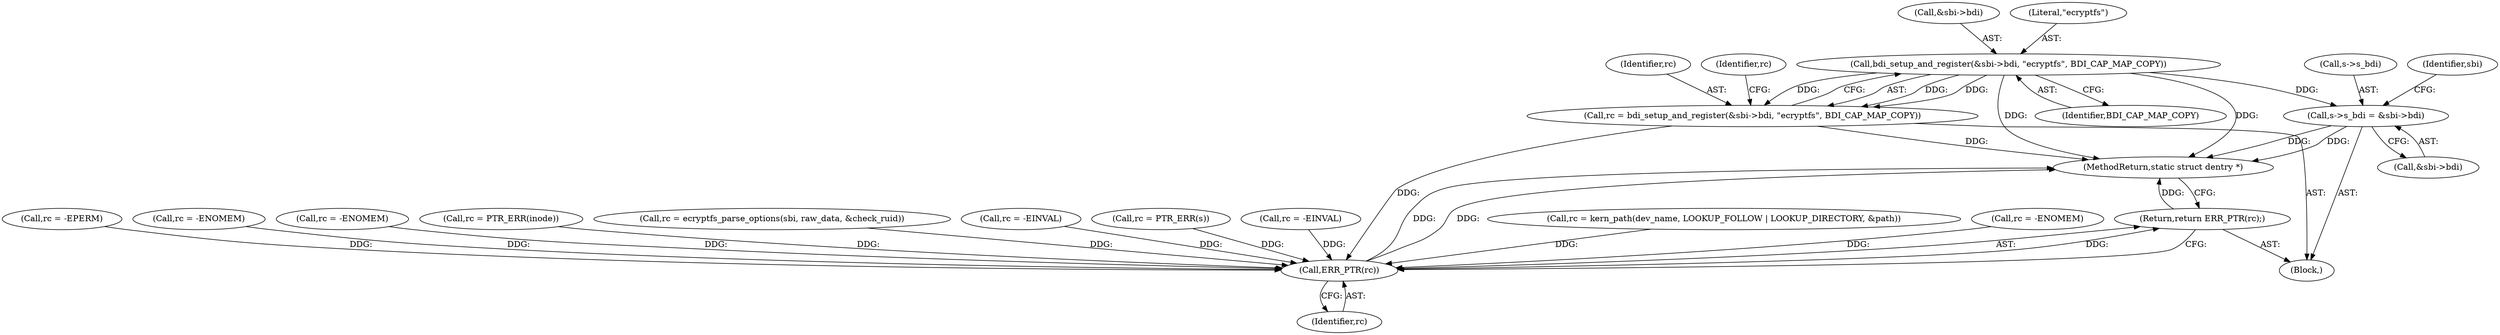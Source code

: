 digraph "0_linux_69c433ed2ecd2d3264efd7afec4439524b319121@pointer" {
"1000167" [label="(Call,bdi_setup_and_register(&sbi->bdi, \"ecryptfs\", BDI_CAP_MAP_COPY))"];
"1000165" [label="(Call,rc = bdi_setup_and_register(&sbi->bdi, \"ecryptfs\", BDI_CAP_MAP_COPY))"];
"1000428" [label="(Call,ERR_PTR(rc))"];
"1000427" [label="(Return,return ERR_PTR(rc);)"];
"1000180" [label="(Call,s->s_bdi = &sbi->bdi)"];
"1000108" [label="(Block,)"];
"1000206" [label="(Call,rc = kern_path(dev_name, LOOKUP_FOLLOW | LOOKUP_DIRECTORY, &path))"];
"1000189" [label="(Identifier,sbi)"];
"1000184" [label="(Call,&sbi->bdi)"];
"1000167" [label="(Call,bdi_setup_and_register(&sbi->bdi, \"ecryptfs\", BDI_CAP_MAP_COPY))"];
"1000375" [label="(Call,rc = -ENOMEM)"];
"1000180" [label="(Call,s->s_bdi = &sbi->bdi)"];
"1000166" [label="(Identifier,rc)"];
"1000253" [label="(Call,rc = -EPERM)"];
"1000173" [label="(Identifier,BDI_CAP_MAP_COPY)"];
"1000129" [label="(Call,rc = -ENOMEM)"];
"1000428" [label="(Call,ERR_PTR(rc))"];
"1000427" [label="(Return,return ERR_PTR(rc);)"];
"1000168" [label="(Call,&sbi->bdi)"];
"1000370" [label="(Call,rc = -ENOMEM)"];
"1000165" [label="(Call,rc = bdi_setup_and_register(&sbi->bdi, \"ecryptfs\", BDI_CAP_MAP_COPY))"];
"1000175" [label="(Identifier,rc)"];
"1000172" [label="(Literal,\"ecryptfs\")"];
"1000350" [label="(Call,rc = PTR_ERR(inode))"];
"1000181" [label="(Call,s->s_bdi)"];
"1000134" [label="(Call,rc = ecryptfs_parse_options(sbi, raw_data, &check_ruid))"];
"1000234" [label="(Call,rc = -EINVAL)"];
"1000429" [label="(Identifier,rc)"];
"1000160" [label="(Call,rc = PTR_ERR(s))"];
"1000430" [label="(MethodReturn,static struct dentry *)"];
"1000327" [label="(Call,rc = -EINVAL)"];
"1000167" -> "1000165"  [label="AST: "];
"1000167" -> "1000173"  [label="CFG: "];
"1000168" -> "1000167"  [label="AST: "];
"1000172" -> "1000167"  [label="AST: "];
"1000173" -> "1000167"  [label="AST: "];
"1000165" -> "1000167"  [label="CFG: "];
"1000167" -> "1000430"  [label="DDG: "];
"1000167" -> "1000430"  [label="DDG: "];
"1000167" -> "1000165"  [label="DDG: "];
"1000167" -> "1000165"  [label="DDG: "];
"1000167" -> "1000165"  [label="DDG: "];
"1000167" -> "1000180"  [label="DDG: "];
"1000165" -> "1000108"  [label="AST: "];
"1000166" -> "1000165"  [label="AST: "];
"1000175" -> "1000165"  [label="CFG: "];
"1000165" -> "1000430"  [label="DDG: "];
"1000165" -> "1000428"  [label="DDG: "];
"1000428" -> "1000427"  [label="AST: "];
"1000428" -> "1000429"  [label="CFG: "];
"1000429" -> "1000428"  [label="AST: "];
"1000427" -> "1000428"  [label="CFG: "];
"1000428" -> "1000430"  [label="DDG: "];
"1000428" -> "1000430"  [label="DDG: "];
"1000428" -> "1000427"  [label="DDG: "];
"1000129" -> "1000428"  [label="DDG: "];
"1000375" -> "1000428"  [label="DDG: "];
"1000350" -> "1000428"  [label="DDG: "];
"1000234" -> "1000428"  [label="DDG: "];
"1000253" -> "1000428"  [label="DDG: "];
"1000327" -> "1000428"  [label="DDG: "];
"1000206" -> "1000428"  [label="DDG: "];
"1000134" -> "1000428"  [label="DDG: "];
"1000160" -> "1000428"  [label="DDG: "];
"1000370" -> "1000428"  [label="DDG: "];
"1000427" -> "1000108"  [label="AST: "];
"1000430" -> "1000427"  [label="CFG: "];
"1000427" -> "1000430"  [label="DDG: "];
"1000180" -> "1000108"  [label="AST: "];
"1000180" -> "1000184"  [label="CFG: "];
"1000181" -> "1000180"  [label="AST: "];
"1000184" -> "1000180"  [label="AST: "];
"1000189" -> "1000180"  [label="CFG: "];
"1000180" -> "1000430"  [label="DDG: "];
"1000180" -> "1000430"  [label="DDG: "];
}
